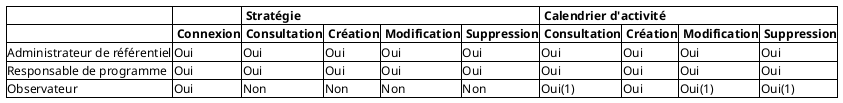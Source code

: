 @startsalt
{
	{#
     . | . | <b> Stratégie | * | * | * | <b> Calendrier d'activité | * | * | *
     . | <b> Connexion | <b> Consultation | <b> Création |<b> Modification | <b> Suppression | <b> Consultation | <b> Création | <b> Modification | <b> Suppression
     Administrateur de référentiel | Oui | Oui | Oui | Oui | Oui | Oui | Oui | Oui | Oui
     Responsable de programme | Oui | Oui | Oui | Oui | Oui | Oui | Oui | Oui | Oui
     Observateur | Oui | Non | Non | Non | Non | Oui(1) | Oui | Oui(1) | Oui(1)


    }
}
@endsalt